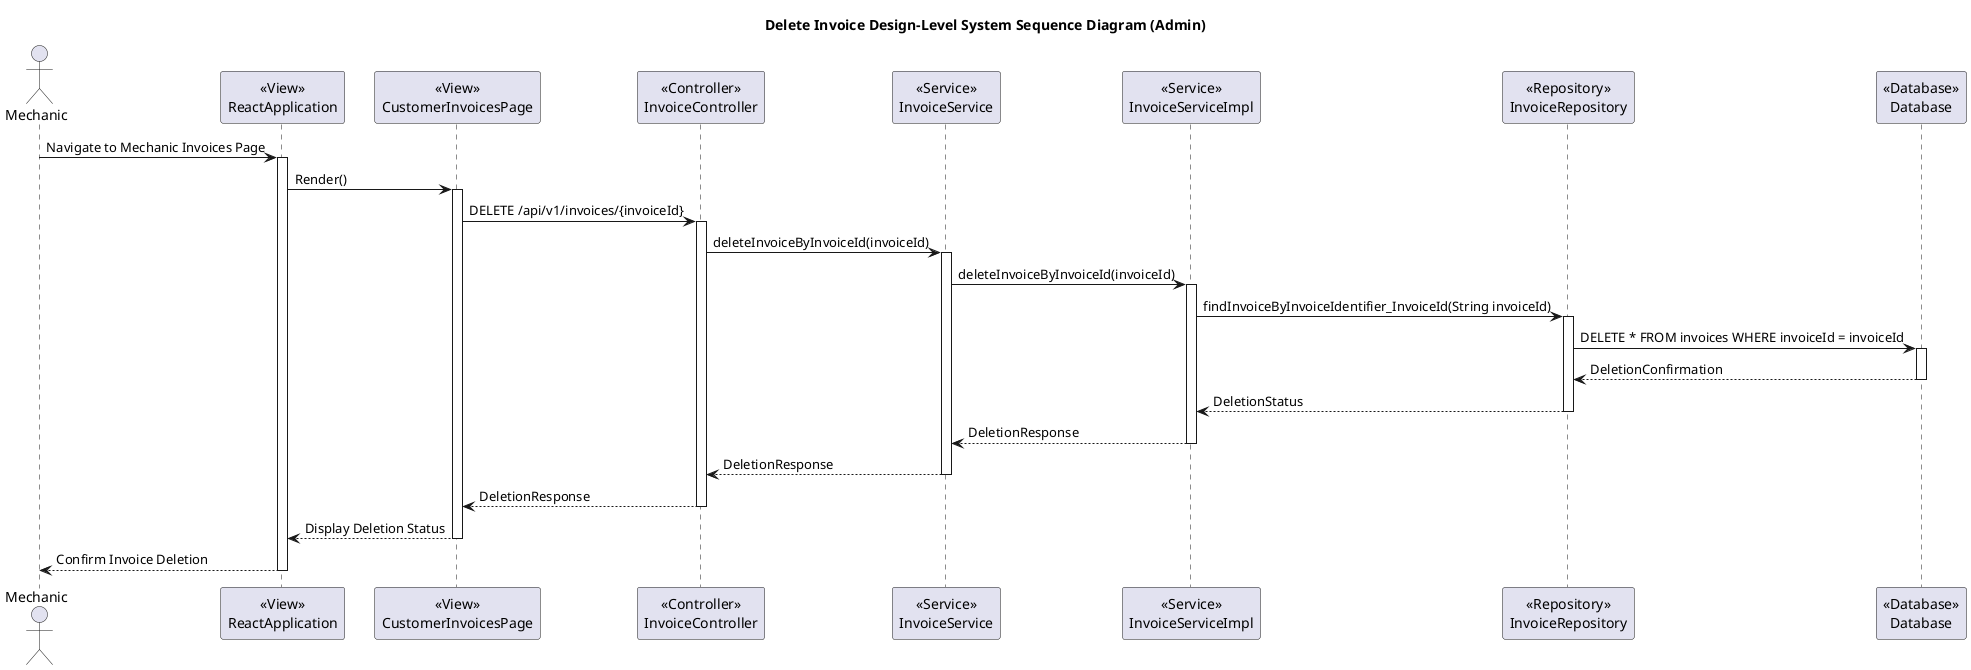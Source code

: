 @startuml
title Delete Invoice Design-Level System Sequence Diagram (Admin)

actor Mechanic

participant ReactApplication as "<<View>>\nReactApplication"
participant CustomerInvoicesPage as "<<View>>\nCustomerInvoicesPage"
participant InvoiceController as "<<Controller>>\nInvoiceController"
participant InvoiceService as "<<Service>>\nInvoiceService"
participant InvoiceServiceImpl as "<<Service>>\nInvoiceServiceImpl"
participant InvoiceRepository as "<<Repository>>\nInvoiceRepository"
participant Database as "<<Database>>\nDatabase"

Mechanic -> ReactApplication: Navigate to Mechanic Invoices Page
activate ReactApplication

ReactApplication -> CustomerInvoicesPage: Render()
activate CustomerInvoicesPage

CustomerInvoicesPage -> InvoiceController: DELETE /api/v1/invoices/{invoiceId}
activate InvoiceController

InvoiceController -> InvoiceService: deleteInvoiceByInvoiceId(invoiceId)
activate InvoiceService

InvoiceService -> InvoiceServiceImpl: deleteInvoiceByInvoiceId(invoiceId)
activate InvoiceServiceImpl

InvoiceServiceImpl -> InvoiceRepository: findInvoiceByInvoiceIdentifier_InvoiceId(String invoiceId)
activate InvoiceRepository

InvoiceRepository -> Database: DELETE * FROM invoices WHERE invoiceId = invoiceId
activate Database

Database --> InvoiceRepository: DeletionConfirmation
deactivate Database

InvoiceRepository --> InvoiceServiceImpl: DeletionStatus
deactivate InvoiceRepository

InvoiceServiceImpl --> InvoiceService: DeletionResponse
deactivate InvoiceServiceImpl

InvoiceService --> InvoiceController: DeletionResponse
deactivate InvoiceService

InvoiceController --> CustomerInvoicesPage: DeletionResponse
deactivate InvoiceController

CustomerInvoicesPage --> ReactApplication: Display Deletion Status
deactivate CustomerInvoicesPage

ReactApplication --> Mechanic: Confirm Invoice Deletion
deactivate ReactApplication

@enduml
